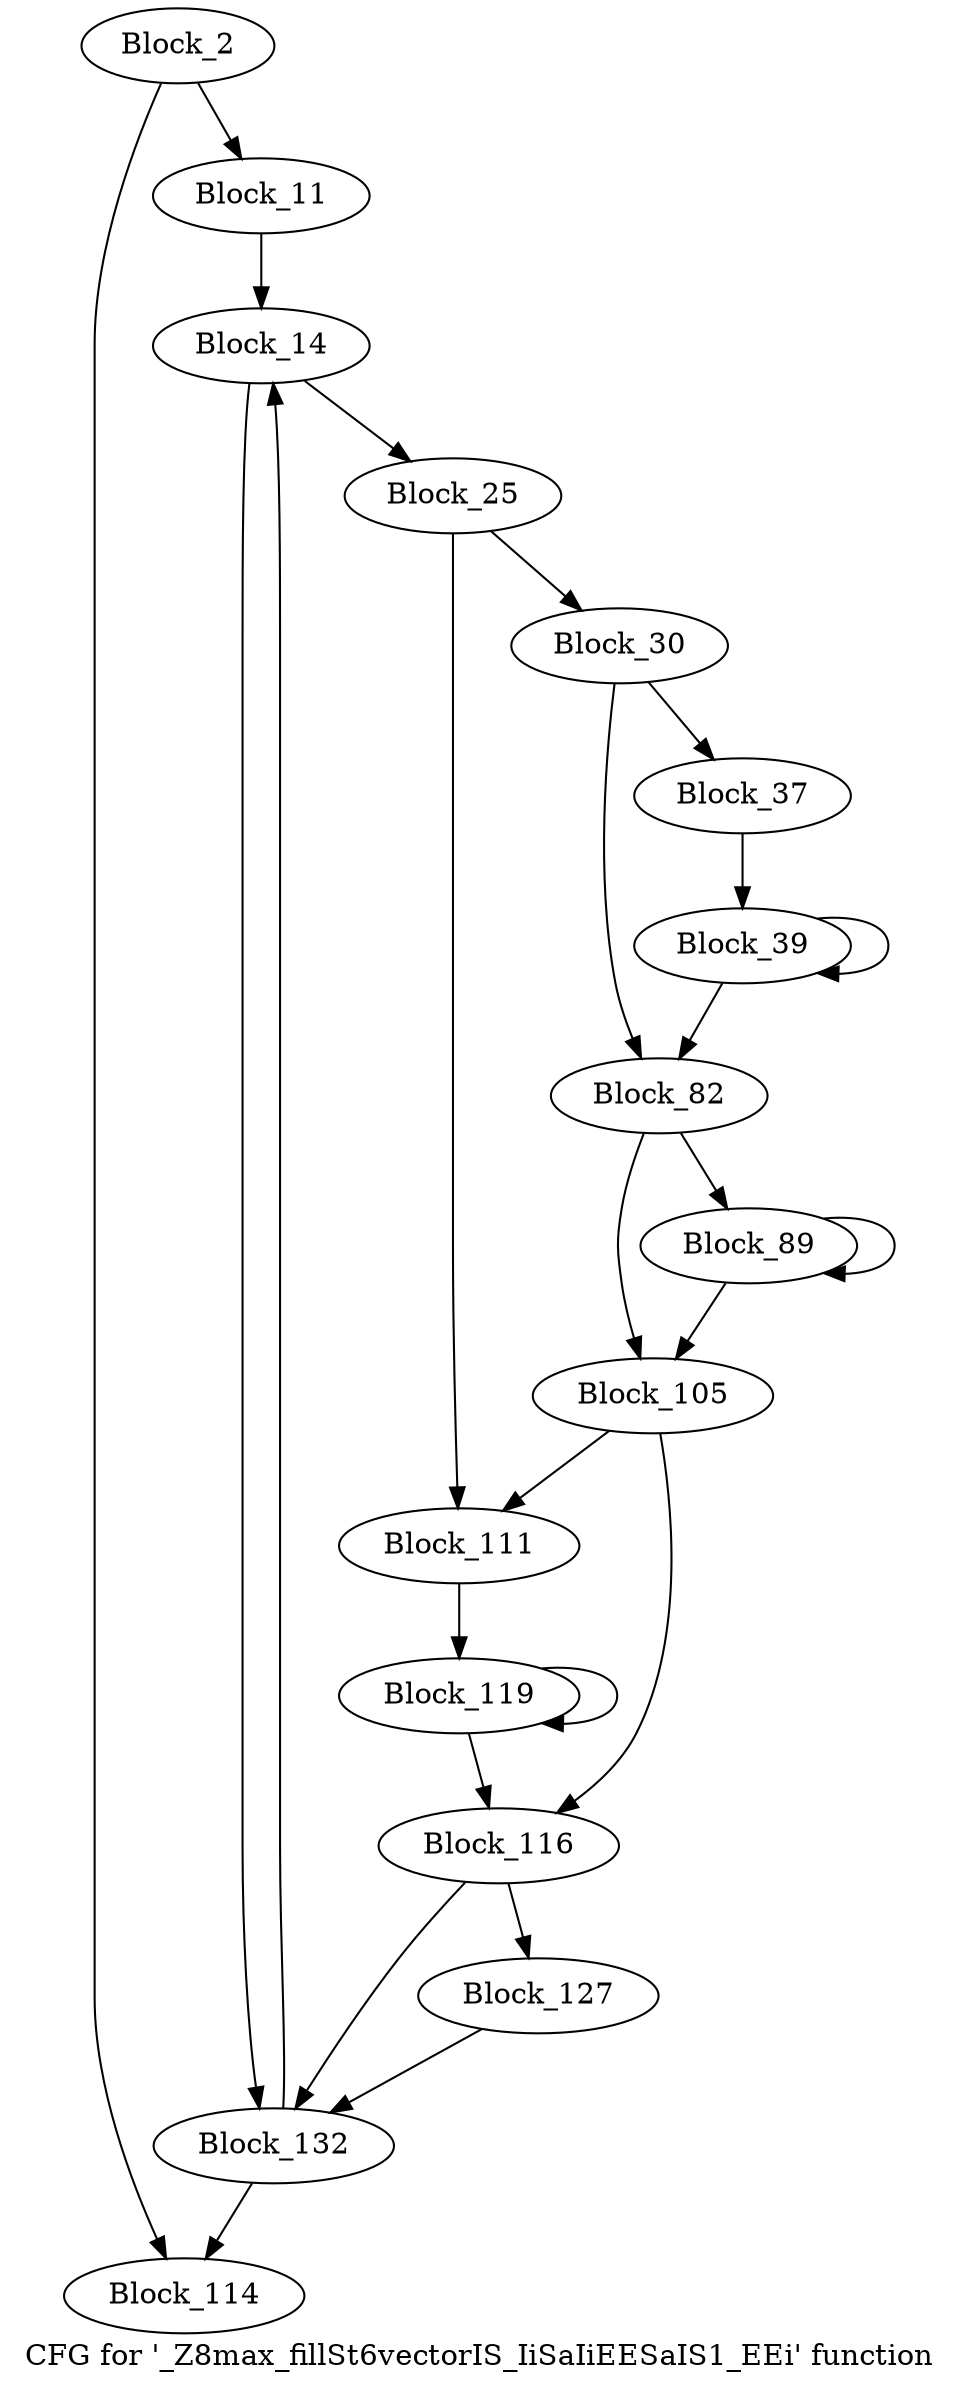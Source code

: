 digraph "CFG for '_Z8max_fillSt6vectorIS_IiSaIiEESaIS1_EEi' function" {
	label="CFG for '_Z8max_fillSt6vectorIS_IiSaIiEESaIS1_EEi' function";

	block_2 [label="Block_2"];
	block_2:s0 -> block_114;
	block_2:s1 -> block_11;
	block_11 [label="Block_11"];
	block_11 -> block_14;
	block_14 [label="Block_14"];
	block_14:s0 -> block_132;
	block_14:s1 -> block_25;
	block_25 [label="Block_25"];
	block_25:s0 -> block_111;
	block_25:s1 -> block_30;
	block_30 [label="Block_30"];
	block_30:s0 -> block_82;
	block_30:s1 -> block_37;
	block_37 [label="Block_37"];
	block_37 -> block_39;
	block_39 [label="Block_39"];
	block_39:s0 -> block_82;
	block_39:s1 -> block_39;
	block_82 [label="Block_82"];
	block_82:s0 -> block_105;
	block_82:s1 -> block_89;
	block_89 [label="Block_89"];
	block_89:s0 -> block_105;
	block_89:s1 -> block_89;
	block_105 [label="Block_105"];
	block_105:s0 -> block_116;
	block_105:s1 -> block_111;
	block_111 [label="Block_111"];
	block_111 -> block_119;
	block_114 [label="Block_114"];
	block_116 [label="Block_116"];
	block_116:s0 -> block_127;
	block_116:s1 -> block_132;
	block_119 [label="Block_119"];
	block_119:s0 -> block_116;
	block_119:s1 -> block_119;
	block_127 [label="Block_127"];
	block_127 -> block_132;
	block_132 [label="Block_132"];
	block_132:s0 -> block_114;
	block_132:s1 -> block_14;
}
